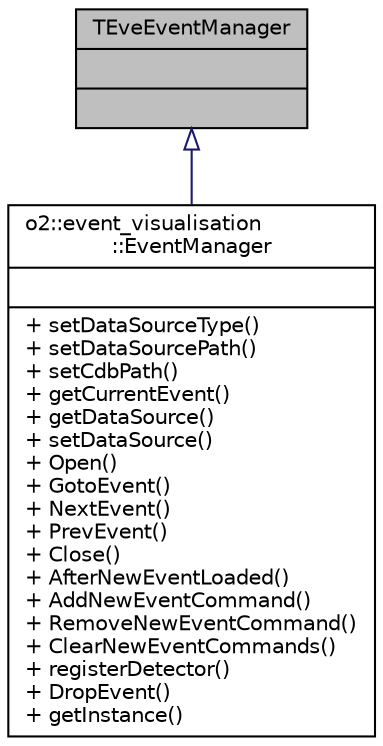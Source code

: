 digraph "TEveEventManager"
{
 // INTERACTIVE_SVG=YES
  bgcolor="transparent";
  edge [fontname="Helvetica",fontsize="10",labelfontname="Helvetica",labelfontsize="10"];
  node [fontname="Helvetica",fontsize="10",shape=record];
  Node1 [label="{TEveEventManager\n||}",height=0.2,width=0.4,color="black", fillcolor="grey75", style="filled", fontcolor="black"];
  Node1 -> Node2 [dir="back",color="midnightblue",fontsize="10",style="solid",arrowtail="onormal",fontname="Helvetica"];
  Node2 [label="{o2::event_visualisation\l::EventManager\n||+ setDataSourceType()\l+ setDataSourcePath()\l+ setCdbPath()\l+ getCurrentEvent()\l+ getDataSource()\l+ setDataSource()\l+ Open()\l+ GotoEvent()\l+ NextEvent()\l+ PrevEvent()\l+ Close()\l+ AfterNewEventLoaded()\l+ AddNewEventCommand()\l+ RemoveNewEventCommand()\l+ ClearNewEventCommands()\l+ registerDetector()\l+ DropEvent()\l+ getInstance()\l}",height=0.2,width=0.4,color="black",URL="$d2/db5/classo2_1_1event__visualisation_1_1EventManager.html"];
}
